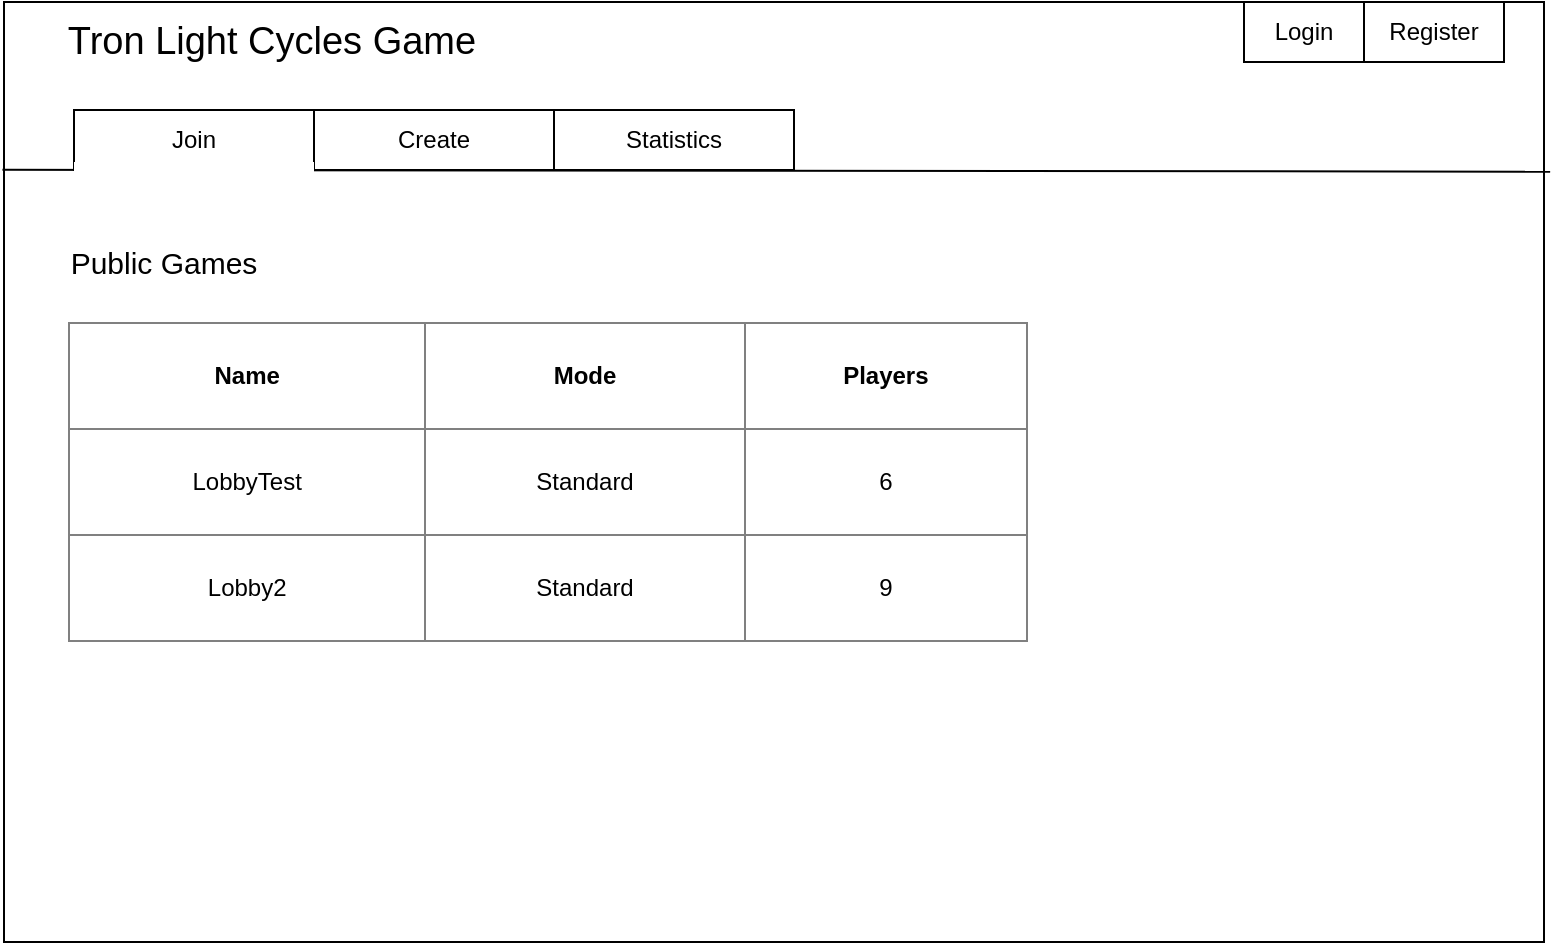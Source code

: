 <mxfile version="12.9.9" type="device"><diagram id="vNVGGBT2y1N8AMchSJmD" name="Page-1"><mxGraphModel dx="1422" dy="832" grid="1" gridSize="10" guides="1" tooltips="1" connect="1" arrows="1" fold="1" page="1" pageScale="1" pageWidth="827" pageHeight="1169" math="0" shadow="0"><root><mxCell id="0"/><mxCell id="1" parent="0"/><mxCell id="YCJd4N6lK-A7n075ipSo-1" value="" style="rounded=0;whiteSpace=wrap;html=1;" vertex="1" parent="1"><mxGeometry x="20" y="20" width="770" height="470" as="geometry"/></mxCell><mxCell id="YCJd4N6lK-A7n075ipSo-2" value="" style="endArrow=none;html=1;exitX=-0.001;exitY=0.153;exitDx=0;exitDy=0;exitPerimeter=0;entryX=1.004;entryY=0.155;entryDx=0;entryDy=0;entryPerimeter=0;" edge="1" parent="1"><mxGeometry width="50" height="50" relative="1" as="geometry"><mxPoint x="19.23" y="103.91" as="sourcePoint"/><mxPoint x="793.08" y="104.85" as="targetPoint"/></mxGeometry></mxCell><mxCell id="YCJd4N6lK-A7n075ipSo-3" value="&lt;font style=&quot;font-size: 19px&quot;&gt;Tron Light Cycles Game&lt;/font&gt;" style="text;html=1;strokeColor=none;fillColor=none;align=center;verticalAlign=middle;whiteSpace=wrap;rounded=0;" vertex="1" parent="1"><mxGeometry x="19" y="20" width="270" height="40" as="geometry"/></mxCell><mxCell id="YCJd4N6lK-A7n075ipSo-4" value="Login" style="rounded=0;whiteSpace=wrap;html=1;" vertex="1" parent="1"><mxGeometry x="640" y="20" width="60" height="30" as="geometry"/></mxCell><mxCell id="YCJd4N6lK-A7n075ipSo-5" value="Register" style="rounded=0;whiteSpace=wrap;html=1;" vertex="1" parent="1"><mxGeometry x="700" y="20" width="70" height="30" as="geometry"/></mxCell><mxCell id="YCJd4N6lK-A7n075ipSo-6" value="Join" style="rounded=0;whiteSpace=wrap;html=1;" vertex="1" parent="1"><mxGeometry x="55" y="74" width="120" height="30" as="geometry"/></mxCell><mxCell id="YCJd4N6lK-A7n075ipSo-7" value="Create" style="rounded=0;whiteSpace=wrap;html=1;" vertex="1" parent="1"><mxGeometry x="175" y="74" width="120" height="30" as="geometry"/></mxCell><mxCell id="YCJd4N6lK-A7n075ipSo-8" value="Statistics" style="rounded=0;whiteSpace=wrap;html=1;" vertex="1" parent="1"><mxGeometry x="295" y="74" width="120" height="30" as="geometry"/></mxCell><mxCell id="YCJd4N6lK-A7n075ipSo-9" value="" style="rounded=0;whiteSpace=wrap;html=1;strokeColor=none;" vertex="1" parent="1"><mxGeometry x="55" y="100" width="120" height="10" as="geometry"/></mxCell><mxCell id="YCJd4N6lK-A7n075ipSo-13" value="&lt;table border=&quot;1&quot; width=&quot;100%&quot; style=&quot;width: 100% ; height: 100% ; border-collapse: collapse&quot;&gt;&lt;tbody&gt;&lt;tr&gt;&lt;td align=&quot;center&quot;&gt;&lt;b&gt;Name&lt;/b&gt;&lt;/td&gt;&lt;td align=&quot;center&quot;&gt;&lt;b&gt;Mode&lt;/b&gt;&lt;/td&gt;&lt;td align=&quot;center&quot;&gt;&lt;b&gt;Players&lt;/b&gt;&lt;/td&gt;&lt;/tr&gt;&lt;tr&gt;&lt;td align=&quot;center&quot;&gt;LobbyTest&lt;/td&gt;&lt;td align=&quot;center&quot;&gt;Standard&lt;/td&gt;&lt;td align=&quot;center&quot;&gt;6&lt;/td&gt;&lt;/tr&gt;&lt;tr&gt;&lt;td align=&quot;center&quot;&gt;Lobby2&lt;/td&gt;&lt;td align=&quot;center&quot;&gt;Standard&lt;/td&gt;&lt;td align=&quot;center&quot;&gt;9&lt;/td&gt;&lt;/tr&gt;&lt;/tbody&gt;&lt;/table&gt;" style="text;html=1;strokeColor=none;fillColor=none;overflow=fill;" vertex="1" parent="1"><mxGeometry x="52" y="180" width="480" height="160" as="geometry"/></mxCell><mxCell id="YCJd4N6lK-A7n075ipSo-15" value="Public Games" style="text;html=1;strokeColor=none;fillColor=none;align=center;verticalAlign=middle;whiteSpace=wrap;rounded=0;fontSize=15;" vertex="1" parent="1"><mxGeometry x="50" y="140" width="100" height="20" as="geometry"/></mxCell></root></mxGraphModel></diagram></mxfile>
